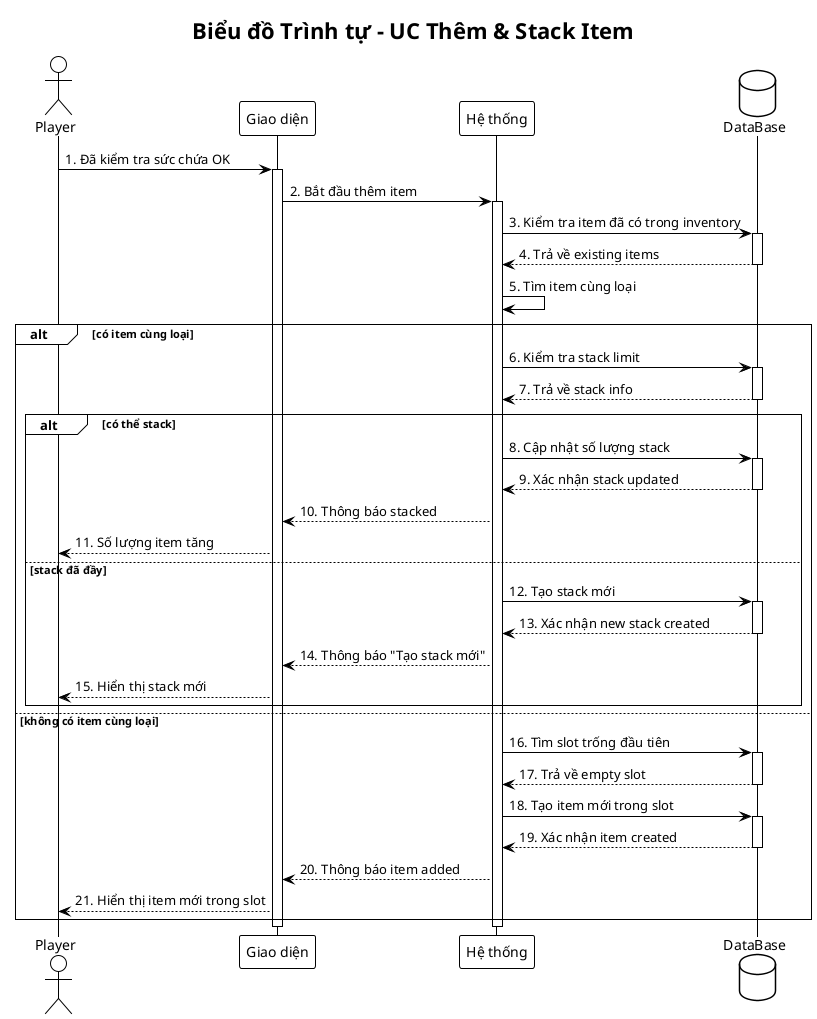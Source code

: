 @startuml Sequence_UC3_Them_Stack_Item
!theme plain

title Biểu đồ Trình tự - UC Thêm & Stack Item

actor Player
participant "Giao diện" as UI
participant "Hệ thống" as System
database "DataBase" as DB

Player -> UI: 1. Đã kiểm tra sức chứa OK
activate UI
UI -> System: 2. Bắt đầu thêm item
activate System

System -> DB: 3. Kiểm tra item đã có trong inventory
activate DB
DB --> System: 4. Trả về existing items
deactivate DB

System -> System: 5. Tìm item cùng loại

alt có item cùng loại
    System -> DB: 6. Kiểm tra stack limit
    activate DB
    DB --> System: 7. Trả về stack info
    deactivate DB
    
    alt có thể stack
        System -> DB: 8. Cập nhật số lượng stack
        activate DB
        DB --> System: 9. Xác nhận stack updated
        deactivate DB
        
        System --> UI: 10. Thông báo stacked
        UI --> Player: 11. Số lượng item tăng
        
    else stack đã đầy
        System -> DB: 12. Tạo stack mới
        activate DB
        DB --> System: 13. Xác nhận new stack created
        deactivate DB
        
        System --> UI: 14. Thông báo "Tạo stack mới"
        UI --> Player: 15. Hiển thị stack mới
    end
    
else không có item cùng loại
    System -> DB: 16. Tìm slot trống đầu tiên
    activate DB
    DB --> System: 17. Trả về empty slot
    deactivate DB
    
    System -> DB: 18. Tạo item mới trong slot
    activate DB
    DB --> System: 19. Xác nhận item created
    deactivate DB
    
    System --> UI: 20. Thông báo item added
    UI --> Player: 21. Hiển thị item mới trong slot
end

deactivate System
deactivate UI

@enduml


